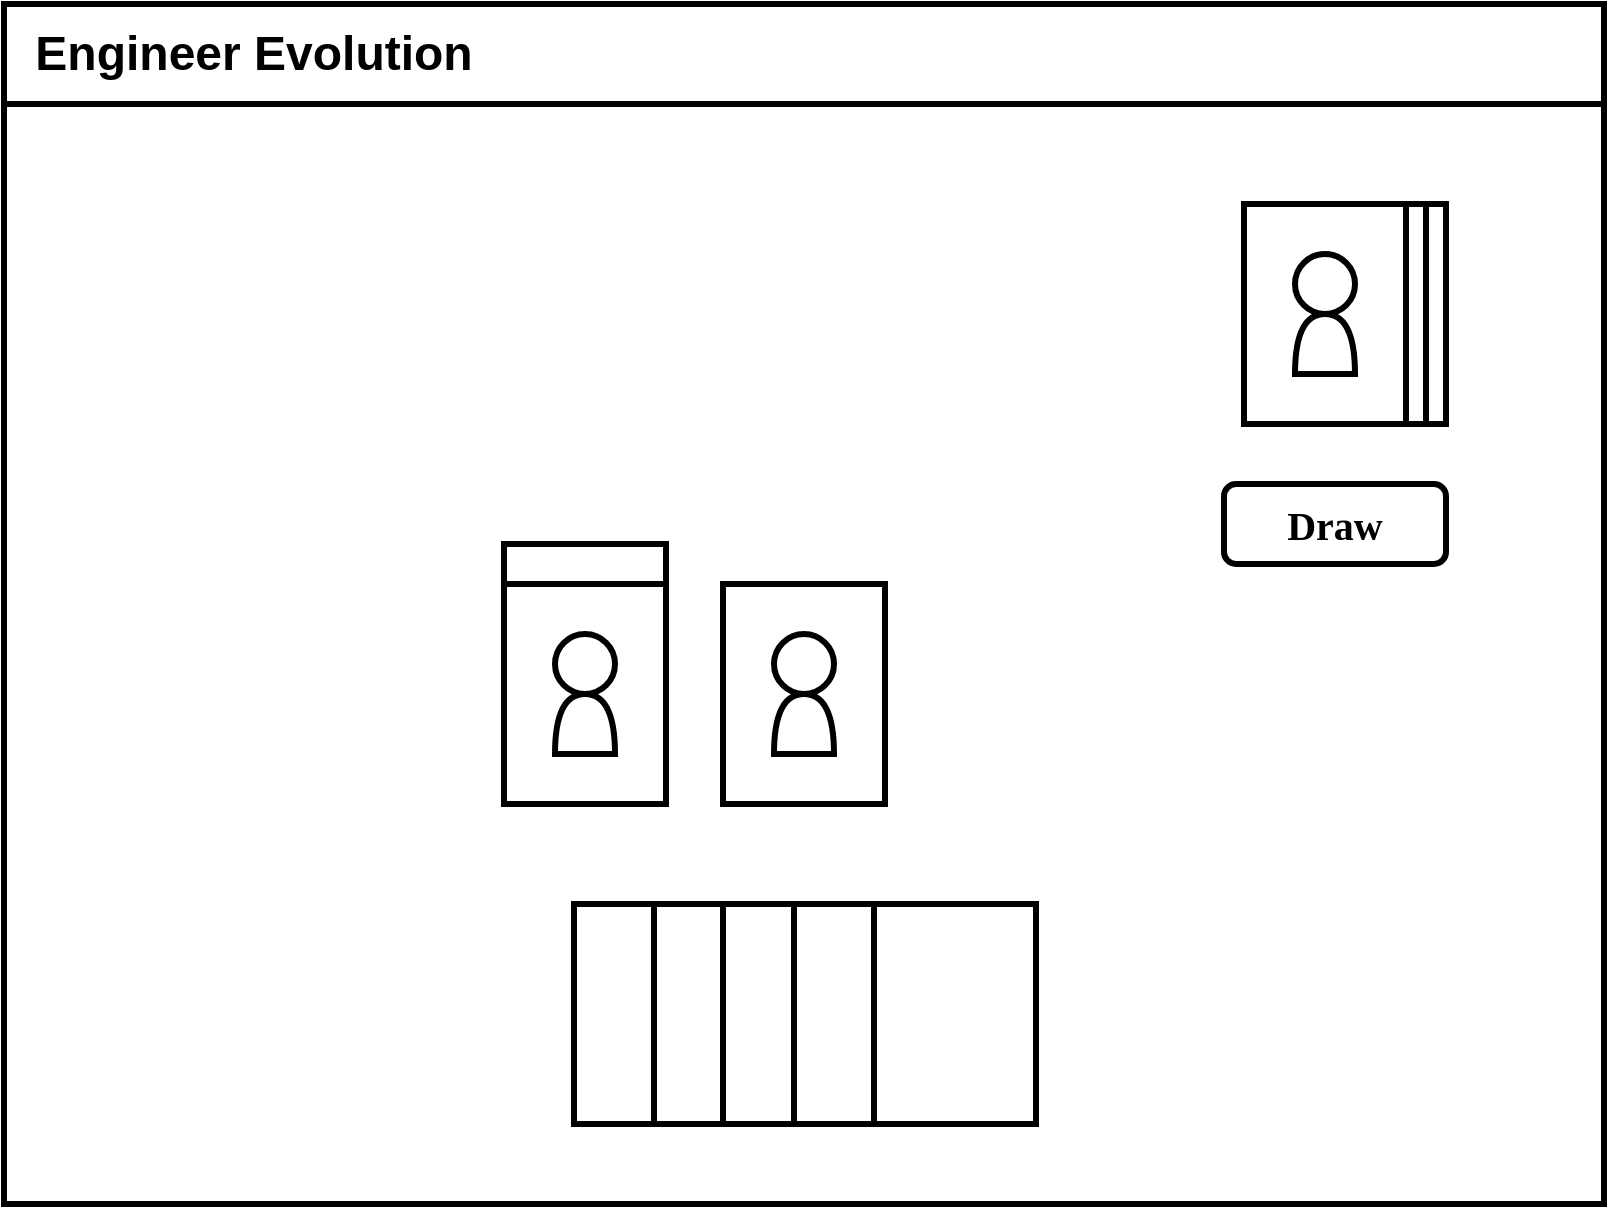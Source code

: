 <mxfile version="13.6.5">
    <diagram id="6hGFLwfOUW9BJ-s0fimq" name="Page-1">
        <mxGraphModel dx="1427" dy="1131" grid="1" gridSize="10" guides="1" tooltips="1" connect="1" arrows="1" fold="1" page="1" pageScale="1" pageWidth="900" pageHeight="700" math="0" shadow="0">
            <root>
                <mxCell id="0"/>
                <mxCell id="1" parent="0"/>
                <mxCell id="173" value="" style="group;verticalAlign=top;" parent="1" vertex="1" connectable="0">
                    <mxGeometry x="70" y="50" width="800" height="600" as="geometry"/>
                </mxCell>
                <mxCell id="186" value="" style="group" vertex="1" connectable="0" parent="173">
                    <mxGeometry width="800" height="600" as="geometry"/>
                </mxCell>
                <mxCell id="187" value="" style="group" vertex="1" connectable="0" parent="186">
                    <mxGeometry width="800" height="600" as="geometry"/>
                </mxCell>
                <mxCell id="148" value="" style="rounded=0;whiteSpace=wrap;html=1;fontFamily=微軟正黑體;fontSize=24;fontStyle=1;strokeWidth=3;shadow=0;glass=0;comic=0;align=center;" parent="187" vertex="1">
                    <mxGeometry width="800" height="600" as="geometry"/>
                </mxCell>
                <mxCell id="289" value="&lt;span style=&quot;color: rgba(0 , 0 , 0 , 0) ; font-family: monospace ; font-size: 0px ; font-weight: 400&quot;&gt;%3CmxGraphModel%3E%3Croot%3E%3CmxCell%20id%3D%220%22%2F%3E%3CmxCell%20id%3D%221%22%20parent%3D%220%22%2F%3E%3CmxCell%20id%3D%222%22%20value%3D%22%22%20style%3D%22group%3BverticalAlign%3Dtop%3B%22%20vertex%3D%221%22%20connectable%3D%220%22%20parent%3D%221%22%3E%3CmxGeometry%20x%3D%2270%22%20y%3D%2250%22%20width%3D%22800%22%20height%3D%22600%22%20as%3D%22geometry%22%2F%3E%3C%2FmxCell%3E%3CmxCell%20id%3D%223%22%20value%3D%22%22%20style%3D%22group%22%20vertex%3D%221%22%20connectable%3D%220%22%20parent%3D%222%22%3E%3CmxGeometry%20width%3D%22800%22%20height%3D%22600%22%20as%3D%22geometry%22%2F%3E%3C%2FmxCell%3E%3CmxCell%20id%3D%224%22%20value%3D%22%22%20style%3D%22group%22%20vertex%3D%221%22%20connectable%3D%220%22%20parent%3D%223%22%3E%3CmxGeometry%20width%3D%22800%22%20height%3D%22600%22%20as%3D%22geometry%22%2F%3E%3C%2FmxCell%3E%3CmxCell%20id%3D%225%22%20value%3D%22%22%20style%3D%22rounded%3D0%3BwhiteSpace%3Dwrap%3Bhtml%3D1%3BfontFamily%3D%E5%BE%AE%E8%BB%9F%E6%AD%A3%E9%BB%91%E9%AB%94%3BfontSize%3D24%3BfontStyle%3D1%3BstrokeWidth%3D3%3Bshadow%3D0%3Bglass%3D0%3Bcomic%3D0%3Balign%3Dcenter%3B%22%20vertex%3D%221%22%20parent%3D%224%22%3E%3CmxGeometry%20width%3D%22800%22%20height%3D%22600%22%20as%3D%22geometry%22%2F%3E%3C%2FmxCell%3E%3CmxCell%20id%3D%226%22%20value%3D%22%22%20style%3D%22rounded%3D0%3BwhiteSpace%3Dwrap%3Bhtml%3D1%3BfontFamily%3D%E5%BE%AE%E8%BB%9F%E6%AD%A3%E9%BB%91%E9%AB%94%3BfontSize%3D24%3BfontStyle%3D1%3BstrokeWidth%3D3%3Bshadow%3D0%3Bglass%3D0%3Bcomic%3D0%3Balign%3Dcenter%3B%22%20vertex%3D%221%22%20parent%3D%224%22%3E%3CmxGeometry%20width%3D%22800%22%20height%3D%2250%22%20as%3D%22geometry%22%2F%3E%3C%2FmxCell%3E%3CmxCell%20id%3D%227%22%20value%3D%22%26lt%3Bdiv%20style%3D%26quot%3B%26quot%3B%26gt%3B%26lt%3Bspan%20style%3D%26quot%3Bfont-size%3A%2024px%26quot%3B%26gt%3B%26lt%3Bb%26gt%3BEngineer%20Evolution%26lt%3B%2Fb%26gt%3B%26lt%3B%2Fspan%26gt%3B%26lt%3B%2Fdiv%26gt%3B%22%20style%3D%22text%3BwhiteSpace%3Dwrap%3Bhtml%3D1%3Balign%3Dcenter%3BverticalAlign%3Dmiddle%3B%22%20vertex%3D%221%22%20parent%3D%224%22%3E%3CmxGeometry%20width%3D%22250%22%20height%3D%2250%22%20as%3D%22geometry%22%2F%3E%3C%2FmxCell%3E%3CmxCell%20id%3D%228%22%20value%3D%22%22%20style%3D%22group%22%20vertex%3D%221%22%20connectable%3D%220%22%20parent%3D%224%22%3E%3CmxGeometry%20x%3D%22640%22%20y%3D%22100%22%20width%3D%2281%22%20height%3D%22110%22%20as%3D%22geometry%22%2F%3E%3C%2FmxCell%3E%3CmxCell%20id%3D%229%22%20value%3D%22%22%20style%3D%22rounded%3D0%3BwhiteSpace%3Dwrap%3Bhtml%3D1%3BfontFamily%3D%E5%BE%AE%E8%BB%9F%E6%AD%A3%E9%BB%91%E9%AB%94%3BfontSize%3D24%3BfontStyle%3D1%3BstrokeWidth%3D3%3Bshadow%3D0%3Bglass%3D0%3Bcomic%3D0%3Balign%3Dcenter%3B%22%20vertex%3D%221%22%20parent%3D%228%22%3E%3CmxGeometry%20width%3D%2281%22%20height%3D%22110%22%20as%3D%22geometry%22%2F%3E%3C%2FmxCell%3E%3CmxCell%20id%3D%2210%22%20value%3D%22%22%20style%3D%22group%22%20vertex%3D%221%22%20connectable%3D%220%22%20parent%3D%228%22%3E%3CmxGeometry%20x%3D%2225.5%22%20y%3D%2225%22%20width%3D%2245.5%22%20height%3D%2285%22%20as%3D%22geometry%22%2F%3E%3C%2FmxCell%3E%3CmxCell%20id%3D%2211%22%20value%3D%22%22%20style%3D%22shape%3Dor%3BwhiteSpace%3Dwrap%3Bhtml%3D1%3BstrokeWidth%3D3%3Brotation%3D-90%3B%22%20vertex%3D%221%22%20parent%3D%2210%22%3E%3CmxGeometry%20y%3D%2230%22%20width%3D%2230%22%20height%3D%2230%22%20as%3D%22geometry%22%2F%3E%3C%2FmxCell%3E%3CmxCell%20id%3D%2212%22%20value%3D%22%22%20style%3D%22ellipse%3BwhiteSpace%3Dwrap%3Bhtml%3D1%3Baspect%3Dfixed%3BstrokeWidth%3D3%3B%22%20vertex%3D%221%22%20parent%3D%2210%22%3E%3CmxGeometry%20width%3D%2230%22%20height%3D%2230%22%20as%3D%22geometry%22%2F%3E%3C%2FmxCell%3E%3CmxCell%20id%3D%2213%22%20value%3D%22%22%20style%3D%22group%22%20vertex%3D%221%22%20connectable%3D%220%22%20parent%3D%2210%22%3E%3CmxGeometry%20x%3D%22-35.5%22%20y%3D%22-25%22%20width%3D%2281%22%20height%3D%22110%22%20as%3D%22geometry%22%2F%3E%3C%2FmxCell%3E%3CmxCell%20id%3D%2214%22%20value%3D%22%22%20style%3D%22rounded%3D0%3BwhiteSpace%3Dwrap%3Bhtml%3D1%3BfontFamily%3D%E5%BE%AE%E8%BB%9F%E6%AD%A3%E9%BB%91%E9%AB%94%3BfontSize%3D24%3BfontStyle%3D1%3BstrokeWidth%3D3%3Bshadow%3D0%3Bglass%3D0%3Bcomic%3D0%3Balign%3Dcenter%3B%22%20vertex%3D%221%22%20parent%3D%2213%22%3E%3CmxGeometry%20width%3D%2281%22%20height%3D%22110%22%20as%3D%22geometry%22%2F%3E%3C%2FmxCell%3E%3CmxCell%20id%3D%2215%22%20value%3D%22%22%20style%3D%22group%22%20vertex%3D%221%22%20connectable%3D%220%22%20parent%3D%2213%22%3E%3CmxGeometry%20x%3D%2225.5%22%20y%3D%2225%22%20width%3D%2245.5%22%20height%3D%2285%22%20as%3D%22geometry%22%2F%3E%3C%2FmxCell%3E%3CmxCell%20id%3D%2216%22%20value%3D%22%22%20style%3D%22shape%3Dor%3BwhiteSpace%3Dwrap%3Bhtml%3D1%3BstrokeWidth%3D3%3Brotation%3D-90%3B%22%20vertex%3D%221%22%20parent%3D%2215%22%3E%3CmxGeometry%20y%3D%2230%22%20width%3D%2230%22%20height%3D%2230%22%20as%3D%22geometry%22%2F%3E%3C%2FmxCell%3E%3CmxCell%20id%3D%2217%22%20value%3D%22%22%20style%3D%22ellipse%3BwhiteSpace%3Dwrap%3Bhtml%3D1%3Baspect%3Dfixed%3BstrokeWidth%3D3%3B%22%20vertex%3D%221%22%20parent%3D%2215%22%3E%3CmxGeometry%20width%3D%2230%22%20height%3D%2230%22%20as%3D%22geometry%22%2F%3E%3C%2FmxCell%3E%3CmxCell%20id%3D%2218%22%20value%3D%22%22%20style%3D%22group%22%20vertex%3D%221%22%20connectable%3D%220%22%20parent%3D%2215%22%3E%3CmxGeometry%20x%3D%22-35.5%22%20y%3D%22-25%22%20width%3D%2281%22%20height%3D%22110%22%20as%3D%22geometry%22%2F%3E%3C%2FmxCell%3E%3CmxCell%20id%3D%2219%22%20value%3D%22%22%20style%3D%22rounded%3D0%3BwhiteSpace%3Dwrap%3Bhtml%3D1%3BfontFamily%3D%E5%BE%AE%E8%BB%9F%E6%AD%A3%E9%BB%91%E9%AB%94%3BfontSize%3D24%3BfontStyle%3D1%3BstrokeWidth%3D3%3Bshadow%3D0%3Bglass%3D0%3Bcomic%3D0%3Balign%3Dcenter%3B%22%20vertex%3D%221%22%20parent%3D%2218%22%3E%3CmxGeometry%20width%3D%2281%22%20height%3D%22110%22%20as%3D%22geometry%22%2F%3E%3C%2FmxCell%3E%3CmxCell%20id%3D%2220%22%20value%3D%22%22%20style%3D%22group%22%20vertex%3D%221%22%20connectable%3D%220%22%20parent%3D%2218%22%3E%3CmxGeometry%20x%3D%2225.5%22%20y%3D%2225%22%20width%3D%2230%22%20height%3D%2260%22%20as%3D%22geometry%22%2F%3E%3C%2FmxCell%3E%3CmxCell%20id%3D%2221%22%20value%3D%22%22%20style%3D%22shape%3Dor%3BwhiteSpace%3Dwrap%3Bhtml%3D1%3BstrokeWidth%3D3%3Brotation%3D-90%3B%22%20vertex%3D%221%22%20parent%3D%2220%22%3E%3CmxGeometry%20y%3D%2230%22%20width%3D%2230%22%20height%3D%2230%22%20as%3D%22geometry%22%2F%3E%3C%2FmxCell%3E%3CmxCell%20id%3D%2222%22%20value%3D%22%22%20style%3D%22ellipse%3BwhiteSpace%3Dwrap%3Bhtml%3D1%3Baspect%3Dfixed%3BstrokeWidth%3D3%3B%22%20vertex%3D%221%22%20parent%3D%2220%22%3E%3CmxGeometry%20width%3D%2230%22%20height%3D%2230%22%20as%3D%22geometry%22%2F%3E%3C%2FmxCell%3E%3CmxCell%20id%3D%2223%22%20value%3D%22%26lt%3Bfont%20style%3D%26quot%3Bfont-size%3A%2020px%26quot%3B%26gt%3BDraw%26lt%3B%2Ffont%26gt%3B%22%20style%3D%22rounded%3D1%3BwhiteSpace%3Dwrap%3Bhtml%3D1%3BfontFamily%3D%E5%BE%AE%E8%BB%9F%E6%AD%A3%E9%BB%91%E9%AB%94%3BfontSize%3D24%3BfontStyle%3D1%3BstrokeWidth%3D3%3Bshadow%3D0%3Bglass%3D0%3Bcomic%3D0%3Balign%3Dcenter%3BperimeterSpacing%3D0%3BverticalAlign%3Dmiddle%3B%22%20vertex%3D%221%22%20parent%3D%224%22%3E%3CmxGeometry%20x%3D%22610%22%20y%3D%22240%22%20width%3D%22111%22%20height%3D%2240%22%20as%3D%22geometry%22%2F%3E%3C%2FmxCell%3E%3CmxCell%20id%3D%2224%22%20value%3D%22%22%20style%3D%22group%22%20vertex%3D%221%22%20connectable%3D%220%22%20parent%3D%224%22%3E%3CmxGeometry%20x%3D%22359.5%22%20y%3D%22290%22%20width%3D%2281%22%20height%3D%22110%22%20as%3D%22geometry%22%2F%3E%3C%2FmxCell%3E%3CmxCell%20id%3D%2225%22%20value%3D%22%22%20style%3D%22rounded%3D0%3BwhiteSpace%3Dwrap%3Bhtml%3D1%3BfontFamily%3D%E5%BE%AE%E8%BB%9F%E6%AD%A3%E9%BB%91%E9%AB%94%3BfontSize%3D24%3BfontStyle%3D1%3BstrokeWidth%3D3%3Bshadow%3D0%3Bglass%3D0%3Bcomic%3D0%3Balign%3Dcenter%3B%22%20vertex%3D%221%22%20parent%3D%2224%22%3E%3CmxGeometry%20width%3D%2281%22%20height%3D%22110%22%20as%3D%22geometry%22%2F%3E%3C%2FmxCell%3E%3CmxCell%20id%3D%2226%22%20value%3D%22%22%20style%3D%22group%22%20vertex%3D%221%22%20connectable%3D%220%22%20parent%3D%2224%22%3E%3CmxGeometry%20x%3D%2225.5%22%20y%3D%2225%22%20width%3D%2230%22%20height%3D%2260%22%20as%3D%22geometry%22%2F%3E%3C%2FmxCell%3E%3CmxCell%20id%3D%2227%22%20value%3D%22%22%20style%3D%22shape%3Dor%3BwhiteSpace%3Dwrap%3Bhtml%3D1%3BstrokeWidth%3D3%3Brotation%3D-90%3B%22%20vertex%3D%221%22%20parent%3D%2226%22%3E%3CmxGeometry%20y%3D%2230%22%20width%3D%2230%22%20height%3D%2230%22%20as%3D%22geometry%22%2F%3E%3C%2FmxCell%3E%3CmxCell%20id%3D%2228%22%20value%3D%22%22%20style%3D%22ellipse%3BwhiteSpace%3Dwrap%3Bhtml%3D1%3Baspect%3Dfixed%3BstrokeWidth%3D3%3B%22%20vertex%3D%221%22%20parent%3D%2226%22%3E%3CmxGeometry%20width%3D%2230%22%20height%3D%2230%22%20as%3D%22geometry%22%2F%3E%3C%2FmxCell%3E%3CmxCell%20id%3D%2229%22%20value%3D%22%22%20style%3D%22group%22%20vertex%3D%221%22%20connectable%3D%220%22%20parent%3D%224%22%3E%3CmxGeometry%20x%3D%22230%22%20y%3D%22290%22%20width%3D%2281%22%20height%3D%22110%22%20as%3D%22geometry%22%2F%3E%3C%2FmxCell%3E%3CmxCell%20id%3D%2230%22%20value%3D%22%22%20style%3D%22rounded%3D0%3BwhiteSpace%3Dwrap%3Bhtml%3D1%3BfontFamily%3D%E5%BE%AE%E8%BB%9F%E6%AD%A3%E9%BB%91%E9%AB%94%3BfontSize%3D24%3BfontStyle%3D1%3BstrokeWidth%3D3%3Bshadow%3D0%3Bglass%3D0%3Bcomic%3D0%3Balign%3Dcenter%3B%22%20vertex%3D%221%22%20parent%3D%2229%22%3E%3CmxGeometry%20width%3D%2281%22%20height%3D%22110%22%20as%3D%22geometry%22%2F%3E%3C%2FmxCell%3E%3CmxCell%20id%3D%2231%22%20value%3D%22%22%20style%3D%22group%22%20vertex%3D%221%22%20connectable%3D%220%22%20parent%3D%2229%22%3E%3CmxGeometry%20x%3D%2225.5%22%20y%3D%2225%22%20width%3D%2230%22%20height%3D%2260%22%20as%3D%22geometry%22%2F%3E%3C%2FmxCell%3E%3CmxCell%20id%3D%2232%22%20value%3D%22%22%20style%3D%22shape%3Dor%3BwhiteSpace%3Dwrap%3Bhtml%3D1%3BstrokeWidth%3D3%3Brotation%3D-90%3B%22%20vertex%3D%221%22%20parent%3D%2231%22%3E%3CmxGeometry%20y%3D%2230%22%20width%3D%2230%22%20height%3D%2230%22%20as%3D%22geometry%22%2F%3E%3C%2FmxCell%3E%3CmxCell%20id%3D%2233%22%20value%3D%22%22%20style%3D%22ellipse%3BwhiteSpace%3Dwrap%3Bhtml%3D1%3Baspect%3Dfixed%3BstrokeWidth%3D3%3B%22%20vertex%3D%221%22%20parent%3D%2231%22%3E%3CmxGeometry%20width%3D%2230%22%20height%3D%2230%22%20as%3D%22geometry%22%2F%3E%3C%2FmxCell%3E%3CmxCell%20id%3D%2234%22%20value%3D%22%22%20style%3D%22rounded%3D0%3BwhiteSpace%3Dwrap%3Bhtml%3D1%3BfontFamily%3D%E5%BE%AE%E8%BB%9F%E6%AD%A3%E9%BB%91%E9%AB%94%3BfontSize%3D24%3BfontStyle%3D1%3BstrokeWidth%3D3%3Bshadow%3D0%3Bglass%3D0%3Bcomic%3D0%3Balign%3Dcenter%3B%22%20vertex%3D%221%22%20parent%3D%222%22%3E%3CmxGeometry%20x%3D%22285%22%20y%3D%22450%22%20width%3D%2281%22%20height%3D%22110%22%20as%3D%22geometry%22%2F%3E%3C%2FmxCell%3E%3CmxCell%20id%3D%2235%22%20value%3D%22%22%20style%3D%22rounded%3D0%3BwhiteSpace%3Dwrap%3Bhtml%3D1%3BfontFamily%3D%E5%BE%AE%E8%BB%9F%E6%AD%A3%E9%BB%91%E9%AB%94%3BfontSize%3D24%3BfontStyle%3D1%3BstrokeWidth%3D3%3Bshadow%3D0%3Bglass%3D0%3Bcomic%3D0%3Balign%3Dcenter%3B%22%20vertex%3D%221%22%20parent%3D%222%22%3E%3CmxGeometry%20x%3D%22325%22%20y%3D%22450%22%20width%3D%2281%22%20height%3D%22110%22%20as%3D%22geometry%22%2F%3E%3C%2FmxCell%3E%3CmxCell%20id%3D%2236%22%20value%3D%22%22%20style%3D%22rounded%3D0%3BwhiteSpace%3Dwrap%3Bhtml%3D1%3BfontFamily%3D%E5%BE%AE%E8%BB%9F%E6%AD%A3%E9%BB%91%E9%AB%94%3BfontSize%3D24%3BfontStyle%3D1%3BstrokeWidth%3D3%3Bshadow%3D0%3Bglass%3D0%3Bcomic%3D0%3Balign%3Dcenter%3B%22%20vertex%3D%221%22%20parent%3D%222%22%3E%3CmxGeometry%20x%3D%22359.5%22%20y%3D%22450%22%20width%3D%2281%22%20height%3D%22110%22%20as%3D%22geometry%22%2F%3E%3C%2FmxCell%3E%3CmxCell%20id%3D%2237%22%20value%3D%22%22%20style%3D%22rounded%3D0%3BwhiteSpace%3Dwrap%3Bhtml%3D1%3BfontFamily%3D%E5%BE%AE%E8%BB%9F%E6%AD%A3%E9%BB%91%E9%AB%94%3BfontSize%3D24%3BfontStyle%3D1%3BstrokeWidth%3D3%3Bshadow%3D0%3Bglass%3D0%3Bcomic%3D0%3Balign%3Dcenter%3B%22%20vertex%3D%221%22%20parent%3D%222%22%3E%3CmxGeometry%20x%3D%22395%22%20y%3D%22450%22%20width%3D%2281%22%20height%3D%22110%22%20as%3D%22geometry%22%2F%3E%3C%2FmxCell%3E%3CmxCell%20id%3D%2238%22%20value%3D%22%22%20style%3D%22rounded%3D0%3BwhiteSpace%3Dwrap%3Bhtml%3D1%3BfontFamily%3D%E5%BE%AE%E8%BB%9F%E6%AD%A3%E9%BB%91%E9%AB%94%3BfontSize%3D24%3BfontStyle%3D1%3BstrokeWidth%3D3%3Bshadow%3D0%3Bglass%3D0%3Bcomic%3D0%3Balign%3Dcenter%3B%22%20vertex%3D%221%22%20parent%3D%222%22%3E%3CmxGeometry%20x%3D%22435%22%20y%3D%22450%22%20width%3D%2281%22%20height%3D%22110%22%20as%3D%22geometry%22%2F%3E%3C%2FmxCell%3E%3C%2Froot%3E%3C%2FmxGraphModel%3E&lt;/span&gt;" style="rounded=0;whiteSpace=wrap;html=1;fontFamily=微軟正黑體;fontSize=24;fontStyle=1;strokeWidth=3;shadow=0;glass=0;comic=0;align=center;" vertex="1" parent="187">
                    <mxGeometry x="250" y="270" width="81" height="110" as="geometry"/>
                </mxCell>
                <mxCell id="166" value="" style="rounded=0;whiteSpace=wrap;html=1;fontFamily=微軟正黑體;fontSize=24;fontStyle=1;strokeWidth=3;shadow=0;glass=0;comic=0;align=center;" parent="187" vertex="1">
                    <mxGeometry width="800" height="50" as="geometry"/>
                </mxCell>
                <mxCell id="168" value="&lt;div style=&quot;&quot;&gt;&lt;span style=&quot;font-size: 24px&quot;&gt;&lt;b&gt;Engineer Evolution&lt;/b&gt;&lt;/span&gt;&lt;/div&gt;" style="text;whiteSpace=wrap;html=1;align=center;verticalAlign=middle;" parent="187" vertex="1">
                    <mxGeometry width="250" height="50" as="geometry"/>
                </mxCell>
                <mxCell id="188" value="" style="group" vertex="1" connectable="0" parent="187">
                    <mxGeometry x="640" y="100" width="81" height="110" as="geometry"/>
                </mxCell>
                <mxCell id="189" value="" style="rounded=0;whiteSpace=wrap;html=1;fontFamily=微軟正黑體;fontSize=24;fontStyle=1;strokeWidth=3;shadow=0;glass=0;comic=0;align=center;" vertex="1" parent="188">
                    <mxGeometry width="81" height="110" as="geometry"/>
                </mxCell>
                <mxCell id="190" value="" style="group" vertex="1" connectable="0" parent="188">
                    <mxGeometry x="25.5" y="25" width="45.5" height="85" as="geometry"/>
                </mxCell>
                <mxCell id="191" value="" style="shape=or;whiteSpace=wrap;html=1;strokeWidth=3;rotation=-90;" vertex="1" parent="190">
                    <mxGeometry y="30" width="30" height="30" as="geometry"/>
                </mxCell>
                <mxCell id="192" value="" style="ellipse;whiteSpace=wrap;html=1;aspect=fixed;strokeWidth=3;" vertex="1" parent="190">
                    <mxGeometry width="30" height="30" as="geometry"/>
                </mxCell>
                <mxCell id="185" value="" style="group" vertex="1" connectable="0" parent="190">
                    <mxGeometry x="-35.5" y="-25" width="81" height="110" as="geometry"/>
                </mxCell>
                <mxCell id="180" value="" style="rounded=0;whiteSpace=wrap;html=1;fontFamily=微軟正黑體;fontSize=24;fontStyle=1;strokeWidth=3;shadow=0;glass=0;comic=0;align=center;" vertex="1" parent="185">
                    <mxGeometry width="81" height="110" as="geometry"/>
                </mxCell>
                <mxCell id="184" value="" style="group" vertex="1" connectable="0" parent="185">
                    <mxGeometry x="25.5" y="25" width="45.5" height="85" as="geometry"/>
                </mxCell>
                <mxCell id="182" value="" style="shape=or;whiteSpace=wrap;html=1;strokeWidth=3;rotation=-90;" vertex="1" parent="184">
                    <mxGeometry y="30" width="30" height="30" as="geometry"/>
                </mxCell>
                <mxCell id="181" value="" style="ellipse;whiteSpace=wrap;html=1;aspect=fixed;strokeWidth=3;" vertex="1" parent="184">
                    <mxGeometry width="30" height="30" as="geometry"/>
                </mxCell>
                <mxCell id="194" value="" style="group" vertex="1" connectable="0" parent="184">
                    <mxGeometry x="-35.5" y="-25" width="81" height="110" as="geometry"/>
                </mxCell>
                <mxCell id="195" value="" style="rounded=0;whiteSpace=wrap;html=1;fontFamily=微軟正黑體;fontSize=24;fontStyle=1;strokeWidth=3;shadow=0;glass=0;comic=0;align=center;" vertex="1" parent="194">
                    <mxGeometry width="81" height="110" as="geometry"/>
                </mxCell>
                <mxCell id="196" value="" style="group" vertex="1" connectable="0" parent="194">
                    <mxGeometry x="25.5" y="25" width="30" height="60" as="geometry"/>
                </mxCell>
                <mxCell id="197" value="" style="shape=or;whiteSpace=wrap;html=1;strokeWidth=3;rotation=-90;" vertex="1" parent="196">
                    <mxGeometry y="30" width="30" height="30" as="geometry"/>
                </mxCell>
                <mxCell id="198" value="" style="ellipse;whiteSpace=wrap;html=1;aspect=fixed;strokeWidth=3;" vertex="1" parent="196">
                    <mxGeometry width="30" height="30" as="geometry"/>
                </mxCell>
                <mxCell id="175" value="&lt;font style=&quot;font-size: 20px&quot;&gt;Draw&lt;/font&gt;" style="rounded=1;whiteSpace=wrap;html=1;fontFamily=微軟正黑體;fontSize=24;fontStyle=1;strokeWidth=3;shadow=0;glass=0;comic=0;align=center;perimeterSpacing=0;verticalAlign=middle;" parent="187" vertex="1">
                    <mxGeometry x="610" y="240" width="111" height="40" as="geometry"/>
                </mxCell>
                <mxCell id="199" value="" style="group" vertex="1" connectable="0" parent="187">
                    <mxGeometry x="359.5" y="290" width="81" height="110" as="geometry"/>
                </mxCell>
                <mxCell id="200" value="" style="rounded=0;whiteSpace=wrap;html=1;fontFamily=微軟正黑體;fontSize=24;fontStyle=1;strokeWidth=3;shadow=0;glass=0;comic=0;align=center;" vertex="1" parent="199">
                    <mxGeometry width="81" height="110" as="geometry"/>
                </mxCell>
                <mxCell id="201" value="" style="group" vertex="1" connectable="0" parent="199">
                    <mxGeometry x="25.5" y="25" width="30" height="60" as="geometry"/>
                </mxCell>
                <mxCell id="202" value="" style="shape=or;whiteSpace=wrap;html=1;strokeWidth=3;rotation=-90;" vertex="1" parent="201">
                    <mxGeometry y="30" width="30" height="30" as="geometry"/>
                </mxCell>
                <mxCell id="203" value="" style="ellipse;whiteSpace=wrap;html=1;aspect=fixed;strokeWidth=3;" vertex="1" parent="201">
                    <mxGeometry width="30" height="30" as="geometry"/>
                </mxCell>
                <mxCell id="290" value="" style="group" vertex="1" connectable="0" parent="187">
                    <mxGeometry x="250" y="290" width="81" height="110" as="geometry"/>
                </mxCell>
                <mxCell id="291" value="" style="rounded=0;whiteSpace=wrap;html=1;fontFamily=微軟正黑體;fontSize=24;fontStyle=1;strokeWidth=3;shadow=0;glass=0;comic=0;align=center;" vertex="1" parent="290">
                    <mxGeometry width="81" height="110" as="geometry"/>
                </mxCell>
                <mxCell id="292" value="" style="group" vertex="1" connectable="0" parent="290">
                    <mxGeometry x="25.5" y="25" width="30" height="60" as="geometry"/>
                </mxCell>
                <mxCell id="293" value="" style="shape=or;whiteSpace=wrap;html=1;strokeWidth=3;rotation=-90;" vertex="1" parent="292">
                    <mxGeometry y="30" width="30" height="30" as="geometry"/>
                </mxCell>
                <mxCell id="294" value="" style="ellipse;whiteSpace=wrap;html=1;aspect=fixed;strokeWidth=3;" vertex="1" parent="292">
                    <mxGeometry width="30" height="30" as="geometry"/>
                </mxCell>
                <mxCell id="172" value="" style="rounded=0;whiteSpace=wrap;html=1;fontFamily=微軟正黑體;fontSize=24;fontStyle=1;strokeWidth=3;shadow=0;glass=0;comic=0;align=center;" parent="173" vertex="1">
                    <mxGeometry x="285" y="450" width="81" height="110" as="geometry"/>
                </mxCell>
                <mxCell id="176" value="" style="rounded=0;whiteSpace=wrap;html=1;fontFamily=微軟正黑體;fontSize=24;fontStyle=1;strokeWidth=3;shadow=0;glass=0;comic=0;align=center;" parent="173" vertex="1">
                    <mxGeometry x="325" y="450" width="81" height="110" as="geometry"/>
                </mxCell>
                <mxCell id="177" value="" style="rounded=0;whiteSpace=wrap;html=1;fontFamily=微軟正黑體;fontSize=24;fontStyle=1;strokeWidth=3;shadow=0;glass=0;comic=0;align=center;" parent="173" vertex="1">
                    <mxGeometry x="359.5" y="450" width="81" height="110" as="geometry"/>
                </mxCell>
                <mxCell id="178" value="" style="rounded=0;whiteSpace=wrap;html=1;fontFamily=微軟正黑體;fontSize=24;fontStyle=1;strokeWidth=3;shadow=0;glass=0;comic=0;align=center;" parent="173" vertex="1">
                    <mxGeometry x="395" y="450" width="81" height="110" as="geometry"/>
                </mxCell>
                <mxCell id="179" value="&lt;span style=&quot;color: rgba(0 , 0 , 0 , 0) ; font-family: monospace ; font-size: 0px ; font-weight: 400&quot;&gt;%3CmxGraphModel%3E%3Croot%3E%3CmxCell%20id%3D%220%22%2F%3E%3CmxCell%20id%3D%221%22%20parent%3D%220%22%2F%3E%3CmxCell%20id%3D%222%22%20value%3D%22%22%20style%3D%22group%3BverticalAlign%3Dtop%3B%22%20vertex%3D%221%22%20connectable%3D%220%22%20parent%3D%221%22%3E%3CmxGeometry%20x%3D%2270%22%20y%3D%2250%22%20width%3D%22800%22%20height%3D%22600%22%20as%3D%22geometry%22%2F%3E%3C%2FmxCell%3E%3CmxCell%20id%3D%223%22%20value%3D%22%22%20style%3D%22group%22%20vertex%3D%221%22%20connectable%3D%220%22%20parent%3D%222%22%3E%3CmxGeometry%20width%3D%22800%22%20height%3D%22600%22%20as%3D%22geometry%22%2F%3E%3C%2FmxCell%3E%3CmxCell%20id%3D%224%22%20value%3D%22%22%20style%3D%22group%22%20vertex%3D%221%22%20connectable%3D%220%22%20parent%3D%223%22%3E%3CmxGeometry%20width%3D%22800%22%20height%3D%22600%22%20as%3D%22geometry%22%2F%3E%3C%2FmxCell%3E%3CmxCell%20id%3D%225%22%20value%3D%22%22%20style%3D%22rounded%3D0%3BwhiteSpace%3Dwrap%3Bhtml%3D1%3BfontFamily%3D%E5%BE%AE%E8%BB%9F%E6%AD%A3%E9%BB%91%E9%AB%94%3BfontSize%3D24%3BfontStyle%3D1%3BstrokeWidth%3D3%3Bshadow%3D0%3Bglass%3D0%3Bcomic%3D0%3Balign%3Dcenter%3B%22%20vertex%3D%221%22%20parent%3D%224%22%3E%3CmxGeometry%20width%3D%22800%22%20height%3D%22600%22%20as%3D%22geometry%22%2F%3E%3C%2FmxCell%3E%3CmxCell%20id%3D%226%22%20value%3D%22%22%20style%3D%22rounded%3D0%3BwhiteSpace%3Dwrap%3Bhtml%3D1%3BfontFamily%3D%E5%BE%AE%E8%BB%9F%E6%AD%A3%E9%BB%91%E9%AB%94%3BfontSize%3D24%3BfontStyle%3D1%3BstrokeWidth%3D3%3Bshadow%3D0%3Bglass%3D0%3Bcomic%3D0%3Balign%3Dcenter%3B%22%20vertex%3D%221%22%20parent%3D%224%22%3E%3CmxGeometry%20width%3D%22800%22%20height%3D%2250%22%20as%3D%22geometry%22%2F%3E%3C%2FmxCell%3E%3CmxCell%20id%3D%227%22%20value%3D%22%26lt%3Bdiv%20style%3D%26quot%3B%26quot%3B%26gt%3B%26lt%3Bspan%20style%3D%26quot%3Bfont-size%3A%2024px%26quot%3B%26gt%3B%26lt%3Bb%26gt%3BEngineer%20Evolution%26lt%3B%2Fb%26gt%3B%26lt%3B%2Fspan%26gt%3B%26lt%3B%2Fdiv%26gt%3B%22%20style%3D%22text%3BwhiteSpace%3Dwrap%3Bhtml%3D1%3Balign%3Dcenter%3BverticalAlign%3Dmiddle%3B%22%20vertex%3D%221%22%20parent%3D%224%22%3E%3CmxGeometry%20width%3D%22250%22%20height%3D%2250%22%20as%3D%22geometry%22%2F%3E%3C%2FmxCell%3E%3CmxCell%20id%3D%228%22%20value%3D%22%22%20style%3D%22group%22%20vertex%3D%221%22%20connectable%3D%220%22%20parent%3D%224%22%3E%3CmxGeometry%20x%3D%22640%22%20y%3D%22100%22%20width%3D%2281%22%20height%3D%22110%22%20as%3D%22geometry%22%2F%3E%3C%2FmxCell%3E%3CmxCell%20id%3D%229%22%20value%3D%22%22%20style%3D%22rounded%3D0%3BwhiteSpace%3Dwrap%3Bhtml%3D1%3BfontFamily%3D%E5%BE%AE%E8%BB%9F%E6%AD%A3%E9%BB%91%E9%AB%94%3BfontSize%3D24%3BfontStyle%3D1%3BstrokeWidth%3D3%3Bshadow%3D0%3Bglass%3D0%3Bcomic%3D0%3Balign%3Dcenter%3B%22%20vertex%3D%221%22%20parent%3D%228%22%3E%3CmxGeometry%20width%3D%2281%22%20height%3D%22110%22%20as%3D%22geometry%22%2F%3E%3C%2FmxCell%3E%3CmxCell%20id%3D%2210%22%20value%3D%22%22%20style%3D%22group%22%20vertex%3D%221%22%20connectable%3D%220%22%20parent%3D%228%22%3E%3CmxGeometry%20x%3D%2225.5%22%20y%3D%2225%22%20width%3D%2245.5%22%20height%3D%2285%22%20as%3D%22geometry%22%2F%3E%3C%2FmxCell%3E%3CmxCell%20id%3D%2211%22%20value%3D%22%22%20style%3D%22shape%3Dor%3BwhiteSpace%3Dwrap%3Bhtml%3D1%3BstrokeWidth%3D3%3Brotation%3D-90%3B%22%20vertex%3D%221%22%20parent%3D%2210%22%3E%3CmxGeometry%20y%3D%2230%22%20width%3D%2230%22%20height%3D%2230%22%20as%3D%22geometry%22%2F%3E%3C%2FmxCell%3E%3CmxCell%20id%3D%2212%22%20value%3D%22%22%20style%3D%22ellipse%3BwhiteSpace%3Dwrap%3Bhtml%3D1%3Baspect%3Dfixed%3BstrokeWidth%3D3%3B%22%20vertex%3D%221%22%20parent%3D%2210%22%3E%3CmxGeometry%20width%3D%2230%22%20height%3D%2230%22%20as%3D%22geometry%22%2F%3E%3C%2FmxCell%3E%3CmxCell%20id%3D%2213%22%20value%3D%22%22%20style%3D%22group%22%20vertex%3D%221%22%20connectable%3D%220%22%20parent%3D%2210%22%3E%3CmxGeometry%20x%3D%22-35.5%22%20y%3D%22-25%22%20width%3D%2281%22%20height%3D%22110%22%20as%3D%22geometry%22%2F%3E%3C%2FmxCell%3E%3CmxCell%20id%3D%2214%22%20value%3D%22%22%20style%3D%22rounded%3D0%3BwhiteSpace%3Dwrap%3Bhtml%3D1%3BfontFamily%3D%E5%BE%AE%E8%BB%9F%E6%AD%A3%E9%BB%91%E9%AB%94%3BfontSize%3D24%3BfontStyle%3D1%3BstrokeWidth%3D3%3Bshadow%3D0%3Bglass%3D0%3Bcomic%3D0%3Balign%3Dcenter%3B%22%20vertex%3D%221%22%20parent%3D%2213%22%3E%3CmxGeometry%20width%3D%2281%22%20height%3D%22110%22%20as%3D%22geometry%22%2F%3E%3C%2FmxCell%3E%3CmxCell%20id%3D%2215%22%20value%3D%22%22%20style%3D%22group%22%20vertex%3D%221%22%20connectable%3D%220%22%20parent%3D%2213%22%3E%3CmxGeometry%20x%3D%2225.5%22%20y%3D%2225%22%20width%3D%2245.5%22%20height%3D%2285%22%20as%3D%22geometry%22%2F%3E%3C%2FmxCell%3E%3CmxCell%20id%3D%2216%22%20value%3D%22%22%20style%3D%22shape%3Dor%3BwhiteSpace%3Dwrap%3Bhtml%3D1%3BstrokeWidth%3D3%3Brotation%3D-90%3B%22%20vertex%3D%221%22%20parent%3D%2215%22%3E%3CmxGeometry%20y%3D%2230%22%20width%3D%2230%22%20height%3D%2230%22%20as%3D%22geometry%22%2F%3E%3C%2FmxCell%3E%3CmxCell%20id%3D%2217%22%20value%3D%22%22%20style%3D%22ellipse%3BwhiteSpace%3Dwrap%3Bhtml%3D1%3Baspect%3Dfixed%3BstrokeWidth%3D3%3B%22%20vertex%3D%221%22%20parent%3D%2215%22%3E%3CmxGeometry%20width%3D%2230%22%20height%3D%2230%22%20as%3D%22geometry%22%2F%3E%3C%2FmxCell%3E%3CmxCell%20id%3D%2218%22%20value%3D%22%22%20style%3D%22group%22%20vertex%3D%221%22%20connectable%3D%220%22%20parent%3D%2215%22%3E%3CmxGeometry%20x%3D%22-35.5%22%20y%3D%22-25%22%20width%3D%2281%22%20height%3D%22110%22%20as%3D%22geometry%22%2F%3E%3C%2FmxCell%3E%3CmxCell%20id%3D%2219%22%20value%3D%22%22%20style%3D%22rounded%3D0%3BwhiteSpace%3Dwrap%3Bhtml%3D1%3BfontFamily%3D%E5%BE%AE%E8%BB%9F%E6%AD%A3%E9%BB%91%E9%AB%94%3BfontSize%3D24%3BfontStyle%3D1%3BstrokeWidth%3D3%3Bshadow%3D0%3Bglass%3D0%3Bcomic%3D0%3Balign%3Dcenter%3B%22%20vertex%3D%221%22%20parent%3D%2218%22%3E%3CmxGeometry%20width%3D%2281%22%20height%3D%22110%22%20as%3D%22geometry%22%2F%3E%3C%2FmxCell%3E%3CmxCell%20id%3D%2220%22%20value%3D%22%22%20style%3D%22group%22%20vertex%3D%221%22%20connectable%3D%220%22%20parent%3D%2218%22%3E%3CmxGeometry%20x%3D%2225.5%22%20y%3D%2225%22%20width%3D%2230%22%20height%3D%2260%22%20as%3D%22geometry%22%2F%3E%3C%2FmxCell%3E%3CmxCell%20id%3D%2221%22%20value%3D%22%22%20style%3D%22shape%3Dor%3BwhiteSpace%3Dwrap%3Bhtml%3D1%3BstrokeWidth%3D3%3Brotation%3D-90%3B%22%20vertex%3D%221%22%20parent%3D%2220%22%3E%3CmxGeometry%20y%3D%2230%22%20width%3D%2230%22%20height%3D%2230%22%20as%3D%22geometry%22%2F%3E%3C%2FmxCell%3E%3CmxCell%20id%3D%2222%22%20value%3D%22%22%20style%3D%22ellipse%3BwhiteSpace%3Dwrap%3Bhtml%3D1%3Baspect%3Dfixed%3BstrokeWidth%3D3%3B%22%20vertex%3D%221%22%20parent%3D%2220%22%3E%3CmxGeometry%20width%3D%2230%22%20height%3D%2230%22%20as%3D%22geometry%22%2F%3E%3C%2FmxCell%3E%3CmxCell%20id%3D%2223%22%20value%3D%22%26lt%3Bfont%20style%3D%26quot%3Bfont-size%3A%2020px%26quot%3B%26gt%3BDraw%26lt%3B%2Ffont%26gt%3B%22%20style%3D%22rounded%3D1%3BwhiteSpace%3Dwrap%3Bhtml%3D1%3BfontFamily%3D%E5%BE%AE%E8%BB%9F%E6%AD%A3%E9%BB%91%E9%AB%94%3BfontSize%3D24%3BfontStyle%3D1%3BstrokeWidth%3D3%3Bshadow%3D0%3Bglass%3D0%3Bcomic%3D0%3Balign%3Dcenter%3BperimeterSpacing%3D0%3BverticalAlign%3Dmiddle%3B%22%20vertex%3D%221%22%20parent%3D%224%22%3E%3CmxGeometry%20x%3D%22610%22%20y%3D%22240%22%20width%3D%22111%22%20height%3D%2240%22%20as%3D%22geometry%22%2F%3E%3C%2FmxCell%3E%3CmxCell%20id%3D%2224%22%20value%3D%22%22%20style%3D%22group%22%20vertex%3D%221%22%20connectable%3D%220%22%20parent%3D%224%22%3E%3CmxGeometry%20x%3D%22359.5%22%20y%3D%22290%22%20width%3D%2281%22%20height%3D%22110%22%20as%3D%22geometry%22%2F%3E%3C%2FmxCell%3E%3CmxCell%20id%3D%2225%22%20value%3D%22%22%20style%3D%22rounded%3D0%3BwhiteSpace%3Dwrap%3Bhtml%3D1%3BfontFamily%3D%E5%BE%AE%E8%BB%9F%E6%AD%A3%E9%BB%91%E9%AB%94%3BfontSize%3D24%3BfontStyle%3D1%3BstrokeWidth%3D3%3Bshadow%3D0%3Bglass%3D0%3Bcomic%3D0%3Balign%3Dcenter%3B%22%20vertex%3D%221%22%20parent%3D%2224%22%3E%3CmxGeometry%20width%3D%2281%22%20height%3D%22110%22%20as%3D%22geometry%22%2F%3E%3C%2FmxCell%3E%3CmxCell%20id%3D%2226%22%20value%3D%22%22%20style%3D%22group%22%20vertex%3D%221%22%20connectable%3D%220%22%20parent%3D%2224%22%3E%3CmxGeometry%20x%3D%2225.5%22%20y%3D%2225%22%20width%3D%2230%22%20height%3D%2260%22%20as%3D%22geometry%22%2F%3E%3C%2FmxCell%3E%3CmxCell%20id%3D%2227%22%20value%3D%22%22%20style%3D%22shape%3Dor%3BwhiteSpace%3Dwrap%3Bhtml%3D1%3BstrokeWidth%3D3%3Brotation%3D-90%3B%22%20vertex%3D%221%22%20parent%3D%2226%22%3E%3CmxGeometry%20y%3D%2230%22%20width%3D%2230%22%20height%3D%2230%22%20as%3D%22geometry%22%2F%3E%3C%2FmxCell%3E%3CmxCell%20id%3D%2228%22%20value%3D%22%22%20style%3D%22ellipse%3BwhiteSpace%3Dwrap%3Bhtml%3D1%3Baspect%3Dfixed%3BstrokeWidth%3D3%3B%22%20vertex%3D%221%22%20parent%3D%2226%22%3E%3CmxGeometry%20width%3D%2230%22%20height%3D%2230%22%20as%3D%22geometry%22%2F%3E%3C%2FmxCell%3E%3CmxCell%20id%3D%2229%22%20value%3D%22%22%20style%3D%22group%22%20vertex%3D%221%22%20connectable%3D%220%22%20parent%3D%224%22%3E%3CmxGeometry%20x%3D%22230%22%20y%3D%22290%22%20width%3D%2281%22%20height%3D%22110%22%20as%3D%22geometry%22%2F%3E%3C%2FmxCell%3E%3CmxCell%20id%3D%2230%22%20value%3D%22%22%20style%3D%22rounded%3D0%3BwhiteSpace%3Dwrap%3Bhtml%3D1%3BfontFamily%3D%E5%BE%AE%E8%BB%9F%E6%AD%A3%E9%BB%91%E9%AB%94%3BfontSize%3D24%3BfontStyle%3D1%3BstrokeWidth%3D3%3Bshadow%3D0%3Bglass%3D0%3Bcomic%3D0%3Balign%3Dcenter%3B%22%20vertex%3D%221%22%20parent%3D%2229%22%3E%3CmxGeometry%20width%3D%2281%22%20height%3D%22110%22%20as%3D%22geometry%22%2F%3E%3C%2FmxCell%3E%3CmxCell%20id%3D%2231%22%20value%3D%22%22%20style%3D%22group%22%20vertex%3D%221%22%20connectable%3D%220%22%20parent%3D%2229%22%3E%3CmxGeometry%20x%3D%2225.5%22%20y%3D%2225%22%20width%3D%2230%22%20height%3D%2260%22%20as%3D%22geometry%22%2F%3E%3C%2FmxCell%3E%3CmxCell%20id%3D%2232%22%20value%3D%22%22%20style%3D%22shape%3Dor%3BwhiteSpace%3Dwrap%3Bhtml%3D1%3BstrokeWidth%3D3%3Brotation%3D-90%3B%22%20vertex%3D%221%22%20parent%3D%2231%22%3E%3CmxGeometry%20y%3D%2230%22%20width%3D%2230%22%20height%3D%2230%22%20as%3D%22geometry%22%2F%3E%3C%2FmxCell%3E%3CmxCell%20id%3D%2233%22%20value%3D%22%22%20style%3D%22ellipse%3BwhiteSpace%3Dwrap%3Bhtml%3D1%3Baspect%3Dfixed%3BstrokeWidth%3D3%3B%22%20vertex%3D%221%22%20parent%3D%2231%22%3E%3CmxGeometry%20width%3D%2230%22%20height%3D%2230%22%20as%3D%22geometry%22%2F%3E%3C%2FmxCell%3E%3CmxCell%20id%3D%2234%22%20value%3D%22%22%20style%3D%22rounded%3D0%3BwhiteSpace%3Dwrap%3Bhtml%3D1%3BfontFamily%3D%E5%BE%AE%E8%BB%9F%E6%AD%A3%E9%BB%91%E9%AB%94%3BfontSize%3D24%3BfontStyle%3D1%3BstrokeWidth%3D3%3Bshadow%3D0%3Bglass%3D0%3Bcomic%3D0%3Balign%3Dcenter%3B%22%20vertex%3D%221%22%20parent%3D%222%22%3E%3CmxGeometry%20x%3D%22285%22%20y%3D%22450%22%20width%3D%2281%22%20height%3D%22110%22%20as%3D%22geometry%22%2F%3E%3C%2FmxCell%3E%3CmxCell%20id%3D%2235%22%20value%3D%22%22%20style%3D%22rounded%3D0%3BwhiteSpace%3Dwrap%3Bhtml%3D1%3BfontFamily%3D%E5%BE%AE%E8%BB%9F%E6%AD%A3%E9%BB%91%E9%AB%94%3BfontSize%3D24%3BfontStyle%3D1%3BstrokeWidth%3D3%3Bshadow%3D0%3Bglass%3D0%3Bcomic%3D0%3Balign%3Dcenter%3B%22%20vertex%3D%221%22%20parent%3D%222%22%3E%3CmxGeometry%20x%3D%22325%22%20y%3D%22450%22%20width%3D%2281%22%20height%3D%22110%22%20as%3D%22geometry%22%2F%3E%3C%2FmxCell%3E%3CmxCell%20id%3D%2236%22%20value%3D%22%22%20style%3D%22rounded%3D0%3BwhiteSpace%3Dwrap%3Bhtml%3D1%3BfontFamily%3D%E5%BE%AE%E8%BB%9F%E6%AD%A3%E9%BB%91%E9%AB%94%3BfontSize%3D24%3BfontStyle%3D1%3BstrokeWidth%3D3%3Bshadow%3D0%3Bglass%3D0%3Bcomic%3D0%3Balign%3Dcenter%3B%22%20vertex%3D%221%22%20parent%3D%222%22%3E%3CmxGeometry%20x%3D%22359.5%22%20y%3D%22450%22%20width%3D%2281%22%20height%3D%22110%22%20as%3D%22geometry%22%2F%3E%3C%2FmxCell%3E%3CmxCell%20id%3D%2237%22%20value%3D%22%22%20style%3D%22rounded%3D0%3BwhiteSpace%3Dwrap%3Bhtml%3D1%3BfontFamily%3D%E5%BE%AE%E8%BB%9F%E6%AD%A3%E9%BB%91%E9%AB%94%3BfontSize%3D24%3BfontStyle%3D1%3BstrokeWidth%3D3%3Bshadow%3D0%3Bglass%3D0%3Bcomic%3D0%3Balign%3Dcenter%3B%22%20vertex%3D%221%22%20parent%3D%222%22%3E%3CmxGeometry%20x%3D%22395%22%20y%3D%22450%22%20width%3D%2281%22%20height%3D%22110%22%20as%3D%22geometry%22%2F%3E%3C%2FmxCell%3E%3CmxCell%20id%3D%2238%22%20value%3D%22%22%20style%3D%22rounded%3D0%3BwhiteSpace%3Dwrap%3Bhtml%3D1%3BfontFamily%3D%E5%BE%AE%E8%BB%9F%E6%AD%A3%E9%BB%91%E9%AB%94%3BfontSize%3D24%3BfontStyle%3D1%3BstrokeWidth%3D3%3Bshadow%3D0%3Bglass%3D0%3Bcomic%3D0%3Balign%3Dcenter%3B%22%20vertex%3D%221%22%20parent%3D%222%22%3E%3CmxGeometry%20x%3D%22435%22%20y%3D%22450%22%20width%3D%2281%22%20height%3D%22110%22%20as%3D%22geometry%22%2F%3E%3C%2FmxCell%3E%3C%2Froot%3E%3C%2FmxGraphModel%3E&lt;/span&gt;" style="rounded=0;whiteSpace=wrap;html=1;fontFamily=微軟正黑體;fontSize=24;fontStyle=1;strokeWidth=3;shadow=0;glass=0;comic=0;align=center;" parent="173" vertex="1">
                    <mxGeometry x="435" y="450" width="81" height="110" as="geometry"/>
                </mxCell>
            </root>
        </mxGraphModel>
    </diagram>
</mxfile>